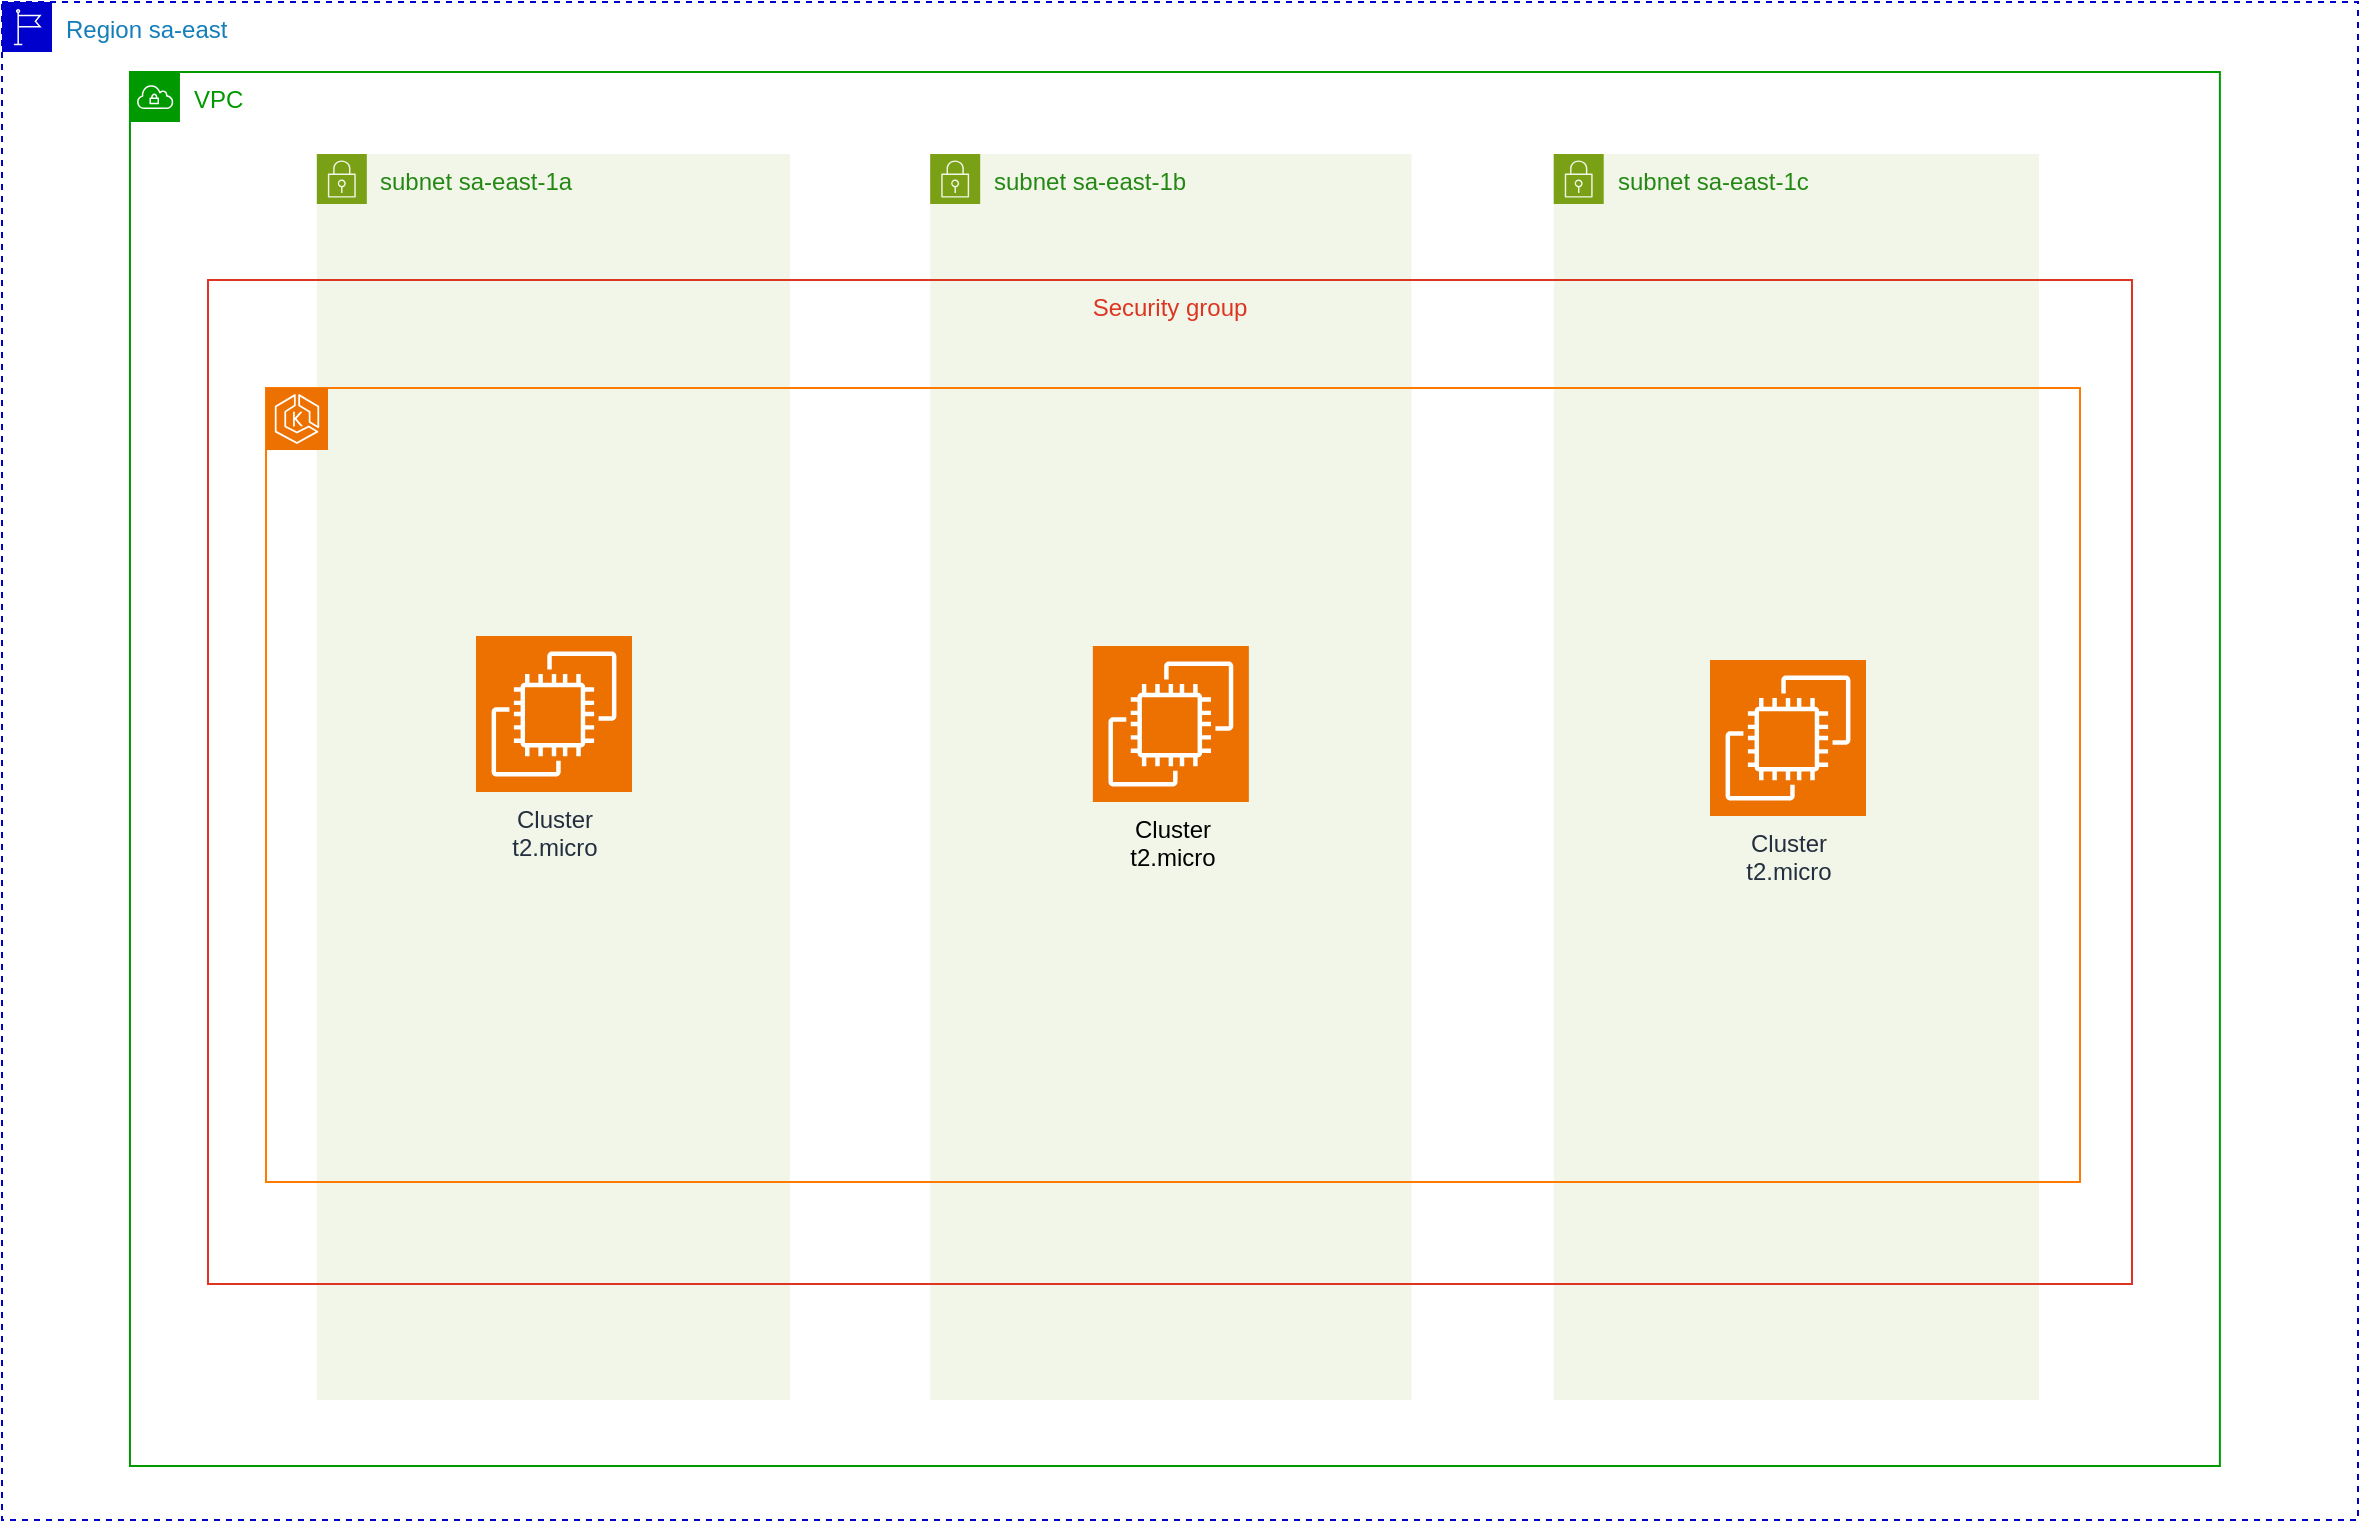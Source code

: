 <mxfile version="24.4.4" type="device">
  <diagram name="Página-1" id="AynMvP8vxolpJ45DTgRS">
    <mxGraphModel dx="2106" dy="1286" grid="0" gridSize="10" guides="1" tooltips="1" connect="1" arrows="1" fold="1" page="0" pageScale="1" pageWidth="827" pageHeight="1169" math="0" shadow="0">
      <root>
        <mxCell id="0" />
        <mxCell id="1" parent="0" />
        <mxCell id="cmGkxZ3bPcdIe-sDtWDE-13" value="" style="group" vertex="1" connectable="0" parent="1">
          <mxGeometry x="-641" y="-325" width="1178" height="759" as="geometry" />
        </mxCell>
        <mxCell id="cmGkxZ3bPcdIe-sDtWDE-2" value="&lt;font color=&quot;#009900&quot;&gt;VPC&lt;/font&gt;" style="sketch=0;outlineConnect=0;gradientColor=none;html=1;whiteSpace=wrap;fontSize=12;fontStyle=0;shape=mxgraph.aws4.group;grIcon=mxgraph.aws4.group_vpc;strokeColor=#009900;fillColor=none;verticalAlign=top;align=left;spacingLeft=30;fontColor=#879196;dashed=0;movable=1;resizable=1;rotatable=1;deletable=1;editable=1;locked=0;connectable=1;" vertex="1" parent="cmGkxZ3bPcdIe-sDtWDE-13">
          <mxGeometry x="63.978" y="35" width="1044.967" height="697" as="geometry" />
        </mxCell>
        <mxCell id="cmGkxZ3bPcdIe-sDtWDE-3" value="Region sa-east" style="points=[[0,0],[0.25,0],[0.5,0],[0.75,0],[1,0],[1,0.25],[1,0.5],[1,0.75],[1,1],[0.75,1],[0.5,1],[0.25,1],[0,1],[0,0.75],[0,0.5],[0,0.25]];outlineConnect=0;gradientColor=none;html=1;whiteSpace=wrap;fontSize=12;fontStyle=0;container=0;pointerEvents=0;collapsible=0;recursiveResize=0;shape=mxgraph.aws4.group;grIcon=mxgraph.aws4.group_region;strokeColor=#0000CC;fillColor=none;verticalAlign=top;align=left;spacingLeft=30;fontColor=#147EBA;dashed=1;movable=1;resizable=1;rotatable=1;deletable=1;editable=1;locked=0;connectable=1;" vertex="1" parent="cmGkxZ3bPcdIe-sDtWDE-13">
          <mxGeometry width="1178" height="759" as="geometry" />
        </mxCell>
        <mxCell id="cmGkxZ3bPcdIe-sDtWDE-8" value="subnet sa-east-1a&amp;nbsp;" style="points=[[0,0],[0.25,0],[0.5,0],[0.75,0],[1,0],[1,0.25],[1,0.5],[1,0.75],[1,1],[0.75,1],[0.5,1],[0.25,1],[0,1],[0,0.75],[0,0.5],[0,0.25]];outlineConnect=0;gradientColor=none;html=1;whiteSpace=wrap;fontSize=12;fontStyle=0;container=0;pointerEvents=0;collapsible=0;recursiveResize=0;shape=mxgraph.aws4.group;grIcon=mxgraph.aws4.group_security_group;grStroke=0;strokeColor=#7AA116;fillColor=#F2F6E8;verticalAlign=top;align=left;spacingLeft=30;fontColor=#248814;dashed=0;" vertex="1" parent="cmGkxZ3bPcdIe-sDtWDE-13">
          <mxGeometry x="157.405" y="76" width="236.616" height="623" as="geometry" />
        </mxCell>
        <mxCell id="cmGkxZ3bPcdIe-sDtWDE-12" value="subnet sa-east-1c" style="points=[[0,0],[0.25,0],[0.5,0],[0.75,0],[1,0],[1,0.25],[1,0.5],[1,0.75],[1,1],[0.75,1],[0.5,1],[0.25,1],[0,1],[0,0.75],[0,0.5],[0,0.25]];outlineConnect=0;gradientColor=none;html=1;whiteSpace=wrap;fontSize=12;fontStyle=0;container=0;pointerEvents=0;collapsible=0;recursiveResize=0;shape=mxgraph.aws4.group;grIcon=mxgraph.aws4.group_security_group;grStroke=0;strokeColor=#7AA116;fillColor=#F2F6E8;verticalAlign=top;align=left;spacingLeft=30;fontColor=#248814;dashed=0;" vertex="1" parent="cmGkxZ3bPcdIe-sDtWDE-13">
          <mxGeometry x="775.855" y="76" width="242.709" height="623" as="geometry" />
        </mxCell>
        <mxCell id="cmGkxZ3bPcdIe-sDtWDE-16" value="subnet sa-east-1b" style="points=[[0,0],[0.25,0],[0.5,0],[0.75,0],[1,0],[1,0.25],[1,0.5],[1,0.75],[1,1],[0.75,1],[0.5,1],[0.25,1],[0,1],[0,0.75],[0,0.5],[0,0.25]];outlineConnect=0;gradientColor=none;html=1;whiteSpace=wrap;fontSize=12;fontStyle=0;container=0;pointerEvents=0;collapsible=0;recursiveResize=0;shape=mxgraph.aws4.group;grIcon=mxgraph.aws4.group_security_group;grStroke=0;strokeColor=#7AA116;fillColor=#F2F6E8;verticalAlign=top;align=left;spacingLeft=30;fontColor=#248814;dashed=0;" vertex="1" parent="cmGkxZ3bPcdIe-sDtWDE-13">
          <mxGeometry x="464.091" y="76" width="240.678" height="623" as="geometry" />
        </mxCell>
        <mxCell id="cmGkxZ3bPcdIe-sDtWDE-20" value="" style="sketch=0;points=[[0,0,0],[0.25,0,0],[0.5,0,0],[0.75,0,0],[1,0,0],[0,1,0],[0.25,1,0],[0.5,1,0],[0.75,1,0],[1,1,0],[0,0.25,0],[0,0.5,0],[0,0.75,0],[1,0.25,0],[1,0.5,0],[1,0.75,0]];outlineConnect=0;fontColor=#232F3E;fillColor=#ED7100;strokeColor=#ffffff;dashed=0;verticalLabelPosition=bottom;verticalAlign=top;align=center;html=1;fontSize=12;fontStyle=0;aspect=fixed;shape=mxgraph.aws4.resourceIcon;resIcon=mxgraph.aws4.ec2;" vertex="1" parent="cmGkxZ3bPcdIe-sDtWDE-13">
          <mxGeometry x="545.43" y="322" width="78" height="78" as="geometry" />
        </mxCell>
        <mxCell id="cmGkxZ3bPcdIe-sDtWDE-15" value="Security group" style="fillColor=none;strokeColor=#DD3522;verticalAlign=top;fontStyle=0;fontColor=#DD3522;whiteSpace=wrap;html=1;" vertex="1" parent="1">
          <mxGeometry x="-538" y="-186" width="962" height="502" as="geometry" />
        </mxCell>
        <mxCell id="cmGkxZ3bPcdIe-sDtWDE-17" value="&lt;br&gt;&lt;br&gt;&lt;br&gt;&lt;br&gt;Cluster&lt;br&gt;t2.micro" style="rounded=0;whiteSpace=wrap;html=1;fillColor=none;strokeColor=#ff7b00;" vertex="1" parent="1">
          <mxGeometry x="-509" y="-132" width="907" height="397" as="geometry" />
        </mxCell>
        <mxCell id="cmGkxZ3bPcdIe-sDtWDE-18" value="" style="sketch=0;points=[[0,0,0],[0.25,0,0],[0.5,0,0],[0.75,0,0],[1,0,0],[0,1,0],[0.25,1,0],[0.5,1,0],[0.75,1,0],[1,1,0],[0,0.25,0],[0,0.5,0],[0,0.75,0],[1,0.25,0],[1,0.5,0],[1,0.75,0]];outlineConnect=0;fontColor=#232F3E;fillColor=#ED7100;strokeColor=#ffffff;dashed=0;verticalLabelPosition=bottom;verticalAlign=top;align=center;html=1;fontSize=12;fontStyle=0;aspect=fixed;shape=mxgraph.aws4.resourceIcon;resIcon=mxgraph.aws4.eks;" vertex="1" parent="1">
          <mxGeometry x="-509" y="-132" width="31" height="31" as="geometry" />
        </mxCell>
        <mxCell id="cmGkxZ3bPcdIe-sDtWDE-19" value="Cluster &lt;br&gt;t2.micro" style="sketch=0;points=[[0,0,0],[0.25,0,0],[0.5,0,0],[0.75,0,0],[1,0,0],[0,1,0],[0.25,1,0],[0.5,1,0],[0.75,1,0],[1,1,0],[0,0.25,0],[0,0.5,0],[0,0.75,0],[1,0.25,0],[1,0.5,0],[1,0.75,0]];outlineConnect=0;fontColor=#232F3E;fillColor=#ED7100;strokeColor=#ffffff;dashed=0;verticalLabelPosition=bottom;verticalAlign=top;align=center;html=1;fontSize=12;fontStyle=0;aspect=fixed;shape=mxgraph.aws4.resourceIcon;resIcon=mxgraph.aws4.ec2;" vertex="1" parent="1">
          <mxGeometry x="-404" y="-8" width="78" height="78" as="geometry" />
        </mxCell>
        <mxCell id="cmGkxZ3bPcdIe-sDtWDE-21" value="Cluster&lt;br&gt;t2.micro" style="sketch=0;points=[[0,0,0],[0.25,0,0],[0.5,0,0],[0.75,0,0],[1,0,0],[0,1,0],[0.25,1,0],[0.5,1,0],[0.75,1,0],[1,1,0],[0,0.25,0],[0,0.5,0],[0,0.75,0],[1,0.25,0],[1,0.5,0],[1,0.75,0]];outlineConnect=0;fontColor=#232F3E;fillColor=#ED7100;strokeColor=#ffffff;dashed=0;verticalLabelPosition=bottom;verticalAlign=top;align=center;html=1;fontSize=12;fontStyle=0;aspect=fixed;shape=mxgraph.aws4.resourceIcon;resIcon=mxgraph.aws4.ec2;" vertex="1" parent="1">
          <mxGeometry x="213" y="4" width="78" height="78" as="geometry" />
        </mxCell>
      </root>
    </mxGraphModel>
  </diagram>
</mxfile>
